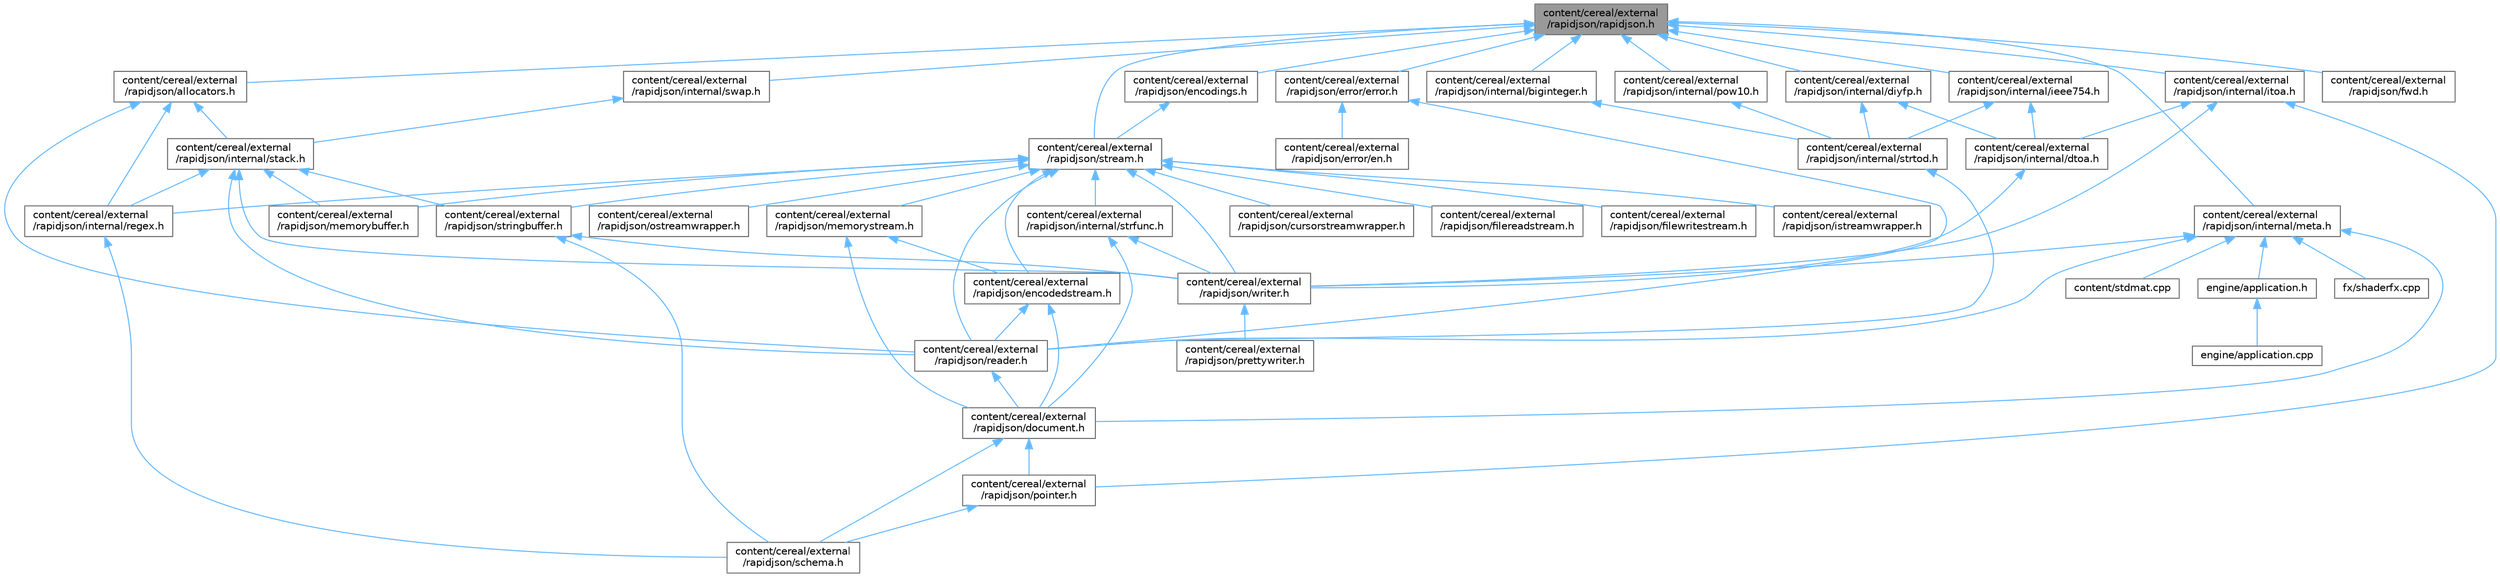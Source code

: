 digraph "content/cereal/external/rapidjson/rapidjson.h"
{
 // LATEX_PDF_SIZE
  bgcolor="transparent";
  edge [fontname=Helvetica,fontsize=10,labelfontname=Helvetica,labelfontsize=10];
  node [fontname=Helvetica,fontsize=10,shape=box,height=0.2,width=0.4];
  Node1 [id="Node000001",label="content/cereal/external\l/rapidjson/rapidjson.h",height=0.2,width=0.4,color="gray40", fillcolor="grey60", style="filled", fontcolor="black",tooltip="common definitions and configuration"];
  Node1 -> Node2 [id="edge1_Node000001_Node000002",dir="back",color="steelblue1",style="solid",tooltip=" "];
  Node2 [id="Node000002",label="content/cereal/external\l/rapidjson/allocators.h",height=0.2,width=0.4,color="grey40", fillcolor="white", style="filled",URL="$allocators_8h.html",tooltip=" "];
  Node2 -> Node3 [id="edge2_Node000002_Node000003",dir="back",color="steelblue1",style="solid",tooltip=" "];
  Node3 [id="Node000003",label="content/cereal/external\l/rapidjson/internal/regex.h",height=0.2,width=0.4,color="grey40", fillcolor="white", style="filled",URL="$regex_8h.html",tooltip=" "];
  Node3 -> Node4 [id="edge3_Node000003_Node000004",dir="back",color="steelblue1",style="solid",tooltip=" "];
  Node4 [id="Node000004",label="content/cereal/external\l/rapidjson/schema.h",height=0.2,width=0.4,color="grey40", fillcolor="white", style="filled",URL="$schema_8h.html",tooltip=" "];
  Node2 -> Node5 [id="edge4_Node000002_Node000005",dir="back",color="steelblue1",style="solid",tooltip=" "];
  Node5 [id="Node000005",label="content/cereal/external\l/rapidjson/internal/stack.h",height=0.2,width=0.4,color="grey40", fillcolor="white", style="filled",URL="$stack_8h.html",tooltip=" "];
  Node5 -> Node3 [id="edge5_Node000005_Node000003",dir="back",color="steelblue1",style="solid",tooltip=" "];
  Node5 -> Node6 [id="edge6_Node000005_Node000006",dir="back",color="steelblue1",style="solid",tooltip=" "];
  Node6 [id="Node000006",label="content/cereal/external\l/rapidjson/memorybuffer.h",height=0.2,width=0.4,color="grey40", fillcolor="white", style="filled",URL="$memorybuffer_8h.html",tooltip=" "];
  Node5 -> Node7 [id="edge7_Node000005_Node000007",dir="back",color="steelblue1",style="solid",tooltip=" "];
  Node7 [id="Node000007",label="content/cereal/external\l/rapidjson/reader.h",height=0.2,width=0.4,color="grey40", fillcolor="white", style="filled",URL="$reader_8h.html",tooltip=" "];
  Node7 -> Node8 [id="edge8_Node000007_Node000008",dir="back",color="steelblue1",style="solid",tooltip=" "];
  Node8 [id="Node000008",label="content/cereal/external\l/rapidjson/document.h",height=0.2,width=0.4,color="grey40", fillcolor="white", style="filled",URL="$document_8h.html",tooltip=" "];
  Node8 -> Node9 [id="edge9_Node000008_Node000009",dir="back",color="steelblue1",style="solid",tooltip=" "];
  Node9 [id="Node000009",label="content/cereal/external\l/rapidjson/pointer.h",height=0.2,width=0.4,color="grey40", fillcolor="white", style="filled",URL="$pointer_8h.html",tooltip=" "];
  Node9 -> Node4 [id="edge10_Node000009_Node000004",dir="back",color="steelblue1",style="solid",tooltip=" "];
  Node8 -> Node4 [id="edge11_Node000008_Node000004",dir="back",color="steelblue1",style="solid",tooltip=" "];
  Node5 -> Node10 [id="edge12_Node000005_Node000010",dir="back",color="steelblue1",style="solid",tooltip=" "];
  Node10 [id="Node000010",label="content/cereal/external\l/rapidjson/stringbuffer.h",height=0.2,width=0.4,color="grey40", fillcolor="white", style="filled",URL="$stringbuffer_8h.html",tooltip=" "];
  Node10 -> Node4 [id="edge13_Node000010_Node000004",dir="back",color="steelblue1",style="solid",tooltip=" "];
  Node10 -> Node11 [id="edge14_Node000010_Node000011",dir="back",color="steelblue1",style="solid",tooltip=" "];
  Node11 [id="Node000011",label="content/cereal/external\l/rapidjson/writer.h",height=0.2,width=0.4,color="grey40", fillcolor="white", style="filled",URL="$writer_8h.html",tooltip=" "];
  Node11 -> Node12 [id="edge15_Node000011_Node000012",dir="back",color="steelblue1",style="solid",tooltip=" "];
  Node12 [id="Node000012",label="content/cereal/external\l/rapidjson/prettywriter.h",height=0.2,width=0.4,color="grey40", fillcolor="white", style="filled",URL="$prettywriter_8h.html",tooltip=" "];
  Node5 -> Node11 [id="edge16_Node000005_Node000011",dir="back",color="steelblue1",style="solid",tooltip=" "];
  Node2 -> Node7 [id="edge17_Node000002_Node000007",dir="back",color="steelblue1",style="solid",tooltip=" "];
  Node1 -> Node13 [id="edge18_Node000001_Node000013",dir="back",color="steelblue1",style="solid",tooltip=" "];
  Node13 [id="Node000013",label="content/cereal/external\l/rapidjson/encodings.h",height=0.2,width=0.4,color="grey40", fillcolor="white", style="filled",URL="$encodings_8h.html",tooltip=" "];
  Node13 -> Node14 [id="edge19_Node000013_Node000014",dir="back",color="steelblue1",style="solid",tooltip=" "];
  Node14 [id="Node000014",label="content/cereal/external\l/rapidjson/stream.h",height=0.2,width=0.4,color="grey40", fillcolor="white", style="filled",URL="$stream_8h.html",tooltip=" "];
  Node14 -> Node15 [id="edge20_Node000014_Node000015",dir="back",color="steelblue1",style="solid",tooltip=" "];
  Node15 [id="Node000015",label="content/cereal/external\l/rapidjson/cursorstreamwrapper.h",height=0.2,width=0.4,color="grey40", fillcolor="white", style="filled",URL="$cursorstreamwrapper_8h.html",tooltip=" "];
  Node14 -> Node16 [id="edge21_Node000014_Node000016",dir="back",color="steelblue1",style="solid",tooltip=" "];
  Node16 [id="Node000016",label="content/cereal/external\l/rapidjson/encodedstream.h",height=0.2,width=0.4,color="grey40", fillcolor="white", style="filled",URL="$encodedstream_8h.html",tooltip=" "];
  Node16 -> Node8 [id="edge22_Node000016_Node000008",dir="back",color="steelblue1",style="solid",tooltip=" "];
  Node16 -> Node7 [id="edge23_Node000016_Node000007",dir="back",color="steelblue1",style="solid",tooltip=" "];
  Node14 -> Node17 [id="edge24_Node000014_Node000017",dir="back",color="steelblue1",style="solid",tooltip=" "];
  Node17 [id="Node000017",label="content/cereal/external\l/rapidjson/filereadstream.h",height=0.2,width=0.4,color="grey40", fillcolor="white", style="filled",URL="$filereadstream_8h.html",tooltip=" "];
  Node14 -> Node18 [id="edge25_Node000014_Node000018",dir="back",color="steelblue1",style="solid",tooltip=" "];
  Node18 [id="Node000018",label="content/cereal/external\l/rapidjson/filewritestream.h",height=0.2,width=0.4,color="grey40", fillcolor="white", style="filled",URL="$filewritestream_8h.html",tooltip=" "];
  Node14 -> Node3 [id="edge26_Node000014_Node000003",dir="back",color="steelblue1",style="solid",tooltip=" "];
  Node14 -> Node19 [id="edge27_Node000014_Node000019",dir="back",color="steelblue1",style="solid",tooltip=" "];
  Node19 [id="Node000019",label="content/cereal/external\l/rapidjson/internal/strfunc.h",height=0.2,width=0.4,color="grey40", fillcolor="white", style="filled",URL="$strfunc_8h.html",tooltip=" "];
  Node19 -> Node8 [id="edge28_Node000019_Node000008",dir="back",color="steelblue1",style="solid",tooltip=" "];
  Node19 -> Node11 [id="edge29_Node000019_Node000011",dir="back",color="steelblue1",style="solid",tooltip=" "];
  Node14 -> Node20 [id="edge30_Node000014_Node000020",dir="back",color="steelblue1",style="solid",tooltip=" "];
  Node20 [id="Node000020",label="content/cereal/external\l/rapidjson/istreamwrapper.h",height=0.2,width=0.4,color="grey40", fillcolor="white", style="filled",URL="$istreamwrapper_8h.html",tooltip=" "];
  Node14 -> Node6 [id="edge31_Node000014_Node000006",dir="back",color="steelblue1",style="solid",tooltip=" "];
  Node14 -> Node21 [id="edge32_Node000014_Node000021",dir="back",color="steelblue1",style="solid",tooltip=" "];
  Node21 [id="Node000021",label="content/cereal/external\l/rapidjson/memorystream.h",height=0.2,width=0.4,color="grey40", fillcolor="white", style="filled",URL="$memorystream_8h.html",tooltip=" "];
  Node21 -> Node8 [id="edge33_Node000021_Node000008",dir="back",color="steelblue1",style="solid",tooltip=" "];
  Node21 -> Node16 [id="edge34_Node000021_Node000016",dir="back",color="steelblue1",style="solid",tooltip=" "];
  Node14 -> Node22 [id="edge35_Node000014_Node000022",dir="back",color="steelblue1",style="solid",tooltip=" "];
  Node22 [id="Node000022",label="content/cereal/external\l/rapidjson/ostreamwrapper.h",height=0.2,width=0.4,color="grey40", fillcolor="white", style="filled",URL="$ostreamwrapper_8h.html",tooltip=" "];
  Node14 -> Node7 [id="edge36_Node000014_Node000007",dir="back",color="steelblue1",style="solid",tooltip=" "];
  Node14 -> Node10 [id="edge37_Node000014_Node000010",dir="back",color="steelblue1",style="solid",tooltip=" "];
  Node14 -> Node11 [id="edge38_Node000014_Node000011",dir="back",color="steelblue1",style="solid",tooltip=" "];
  Node1 -> Node23 [id="edge39_Node000001_Node000023",dir="back",color="steelblue1",style="solid",tooltip=" "];
  Node23 [id="Node000023",label="content/cereal/external\l/rapidjson/error/error.h",height=0.2,width=0.4,color="grey40", fillcolor="white", style="filled",URL="$error_8h.html",tooltip=" "];
  Node23 -> Node24 [id="edge40_Node000023_Node000024",dir="back",color="steelblue1",style="solid",tooltip=" "];
  Node24 [id="Node000024",label="content/cereal/external\l/rapidjson/error/en.h",height=0.2,width=0.4,color="grey40", fillcolor="white", style="filled",URL="$en_8h.html",tooltip=" "];
  Node23 -> Node7 [id="edge41_Node000023_Node000007",dir="back",color="steelblue1",style="solid",tooltip=" "];
  Node1 -> Node25 [id="edge42_Node000001_Node000025",dir="back",color="steelblue1",style="solid",tooltip=" "];
  Node25 [id="Node000025",label="content/cereal/external\l/rapidjson/fwd.h",height=0.2,width=0.4,color="grey40", fillcolor="white", style="filled",URL="$fwd_8h.html",tooltip=" "];
  Node1 -> Node26 [id="edge43_Node000001_Node000026",dir="back",color="steelblue1",style="solid",tooltip=" "];
  Node26 [id="Node000026",label="content/cereal/external\l/rapidjson/internal/biginteger.h",height=0.2,width=0.4,color="grey40", fillcolor="white", style="filled",URL="$biginteger_8h.html",tooltip=" "];
  Node26 -> Node27 [id="edge44_Node000026_Node000027",dir="back",color="steelblue1",style="solid",tooltip=" "];
  Node27 [id="Node000027",label="content/cereal/external\l/rapidjson/internal/strtod.h",height=0.2,width=0.4,color="grey40", fillcolor="white", style="filled",URL="$strtod_8h.html",tooltip=" "];
  Node27 -> Node7 [id="edge45_Node000027_Node000007",dir="back",color="steelblue1",style="solid",tooltip=" "];
  Node1 -> Node28 [id="edge46_Node000001_Node000028",dir="back",color="steelblue1",style="solid",tooltip=" "];
  Node28 [id="Node000028",label="content/cereal/external\l/rapidjson/internal/diyfp.h",height=0.2,width=0.4,color="grey40", fillcolor="white", style="filled",URL="$diyfp_8h.html",tooltip=" "];
  Node28 -> Node29 [id="edge47_Node000028_Node000029",dir="back",color="steelblue1",style="solid",tooltip=" "];
  Node29 [id="Node000029",label="content/cereal/external\l/rapidjson/internal/dtoa.h",height=0.2,width=0.4,color="grey40", fillcolor="white", style="filled",URL="$dtoa_8h.html",tooltip=" "];
  Node29 -> Node11 [id="edge48_Node000029_Node000011",dir="back",color="steelblue1",style="solid",tooltip=" "];
  Node28 -> Node27 [id="edge49_Node000028_Node000027",dir="back",color="steelblue1",style="solid",tooltip=" "];
  Node1 -> Node30 [id="edge50_Node000001_Node000030",dir="back",color="steelblue1",style="solid",tooltip=" "];
  Node30 [id="Node000030",label="content/cereal/external\l/rapidjson/internal/ieee754.h",height=0.2,width=0.4,color="grey40", fillcolor="white", style="filled",URL="$ieee754_8h.html",tooltip=" "];
  Node30 -> Node29 [id="edge51_Node000030_Node000029",dir="back",color="steelblue1",style="solid",tooltip=" "];
  Node30 -> Node27 [id="edge52_Node000030_Node000027",dir="back",color="steelblue1",style="solid",tooltip=" "];
  Node1 -> Node31 [id="edge53_Node000001_Node000031",dir="back",color="steelblue1",style="solid",tooltip=" "];
  Node31 [id="Node000031",label="content/cereal/external\l/rapidjson/internal/itoa.h",height=0.2,width=0.4,color="grey40", fillcolor="white", style="filled",URL="$itoa_8h.html",tooltip=" "];
  Node31 -> Node29 [id="edge54_Node000031_Node000029",dir="back",color="steelblue1",style="solid",tooltip=" "];
  Node31 -> Node9 [id="edge55_Node000031_Node000009",dir="back",color="steelblue1",style="solid",tooltip=" "];
  Node31 -> Node11 [id="edge56_Node000031_Node000011",dir="back",color="steelblue1",style="solid",tooltip=" "];
  Node1 -> Node32 [id="edge57_Node000001_Node000032",dir="back",color="steelblue1",style="solid",tooltip=" "];
  Node32 [id="Node000032",label="content/cereal/external\l/rapidjson/internal/meta.h",height=0.2,width=0.4,color="grey40", fillcolor="white", style="filled",URL="$meta_8h.html",tooltip=" "];
  Node32 -> Node8 [id="edge58_Node000032_Node000008",dir="back",color="steelblue1",style="solid",tooltip=" "];
  Node32 -> Node7 [id="edge59_Node000032_Node000007",dir="back",color="steelblue1",style="solid",tooltip=" "];
  Node32 -> Node11 [id="edge60_Node000032_Node000011",dir="back",color="steelblue1",style="solid",tooltip=" "];
  Node32 -> Node33 [id="edge61_Node000032_Node000033",dir="back",color="steelblue1",style="solid",tooltip=" "];
  Node33 [id="Node000033",label="content/stdmat.cpp",height=0.2,width=0.4,color="grey40", fillcolor="white", style="filled",URL="$stdmat_8cpp.html",tooltip=" "];
  Node32 -> Node34 [id="edge62_Node000032_Node000034",dir="back",color="steelblue1",style="solid",tooltip=" "];
  Node34 [id="Node000034",label="engine/application.h",height=0.2,width=0.4,color="grey40", fillcolor="white", style="filled",URL="$application_8h.html",tooltip=" "];
  Node34 -> Node35 [id="edge63_Node000034_Node000035",dir="back",color="steelblue1",style="solid",tooltip=" "];
  Node35 [id="Node000035",label="engine/application.cpp",height=0.2,width=0.4,color="grey40", fillcolor="white", style="filled",URL="$application_8cpp.html",tooltip=" "];
  Node32 -> Node36 [id="edge64_Node000032_Node000036",dir="back",color="steelblue1",style="solid",tooltip=" "];
  Node36 [id="Node000036",label="fx/shaderfx.cpp",height=0.2,width=0.4,color="grey40", fillcolor="white", style="filled",URL="$shaderfx_8cpp.html",tooltip=" "];
  Node1 -> Node37 [id="edge65_Node000001_Node000037",dir="back",color="steelblue1",style="solid",tooltip=" "];
  Node37 [id="Node000037",label="content/cereal/external\l/rapidjson/internal/pow10.h",height=0.2,width=0.4,color="grey40", fillcolor="white", style="filled",URL="$pow10_8h.html",tooltip=" "];
  Node37 -> Node27 [id="edge66_Node000037_Node000027",dir="back",color="steelblue1",style="solid",tooltip=" "];
  Node1 -> Node38 [id="edge67_Node000001_Node000038",dir="back",color="steelblue1",style="solid",tooltip=" "];
  Node38 [id="Node000038",label="content/cereal/external\l/rapidjson/internal/swap.h",height=0.2,width=0.4,color="grey40", fillcolor="white", style="filled",URL="$swap_8h.html",tooltip=" "];
  Node38 -> Node5 [id="edge68_Node000038_Node000005",dir="back",color="steelblue1",style="solid",tooltip=" "];
  Node1 -> Node14 [id="edge69_Node000001_Node000014",dir="back",color="steelblue1",style="solid",tooltip=" "];
}
